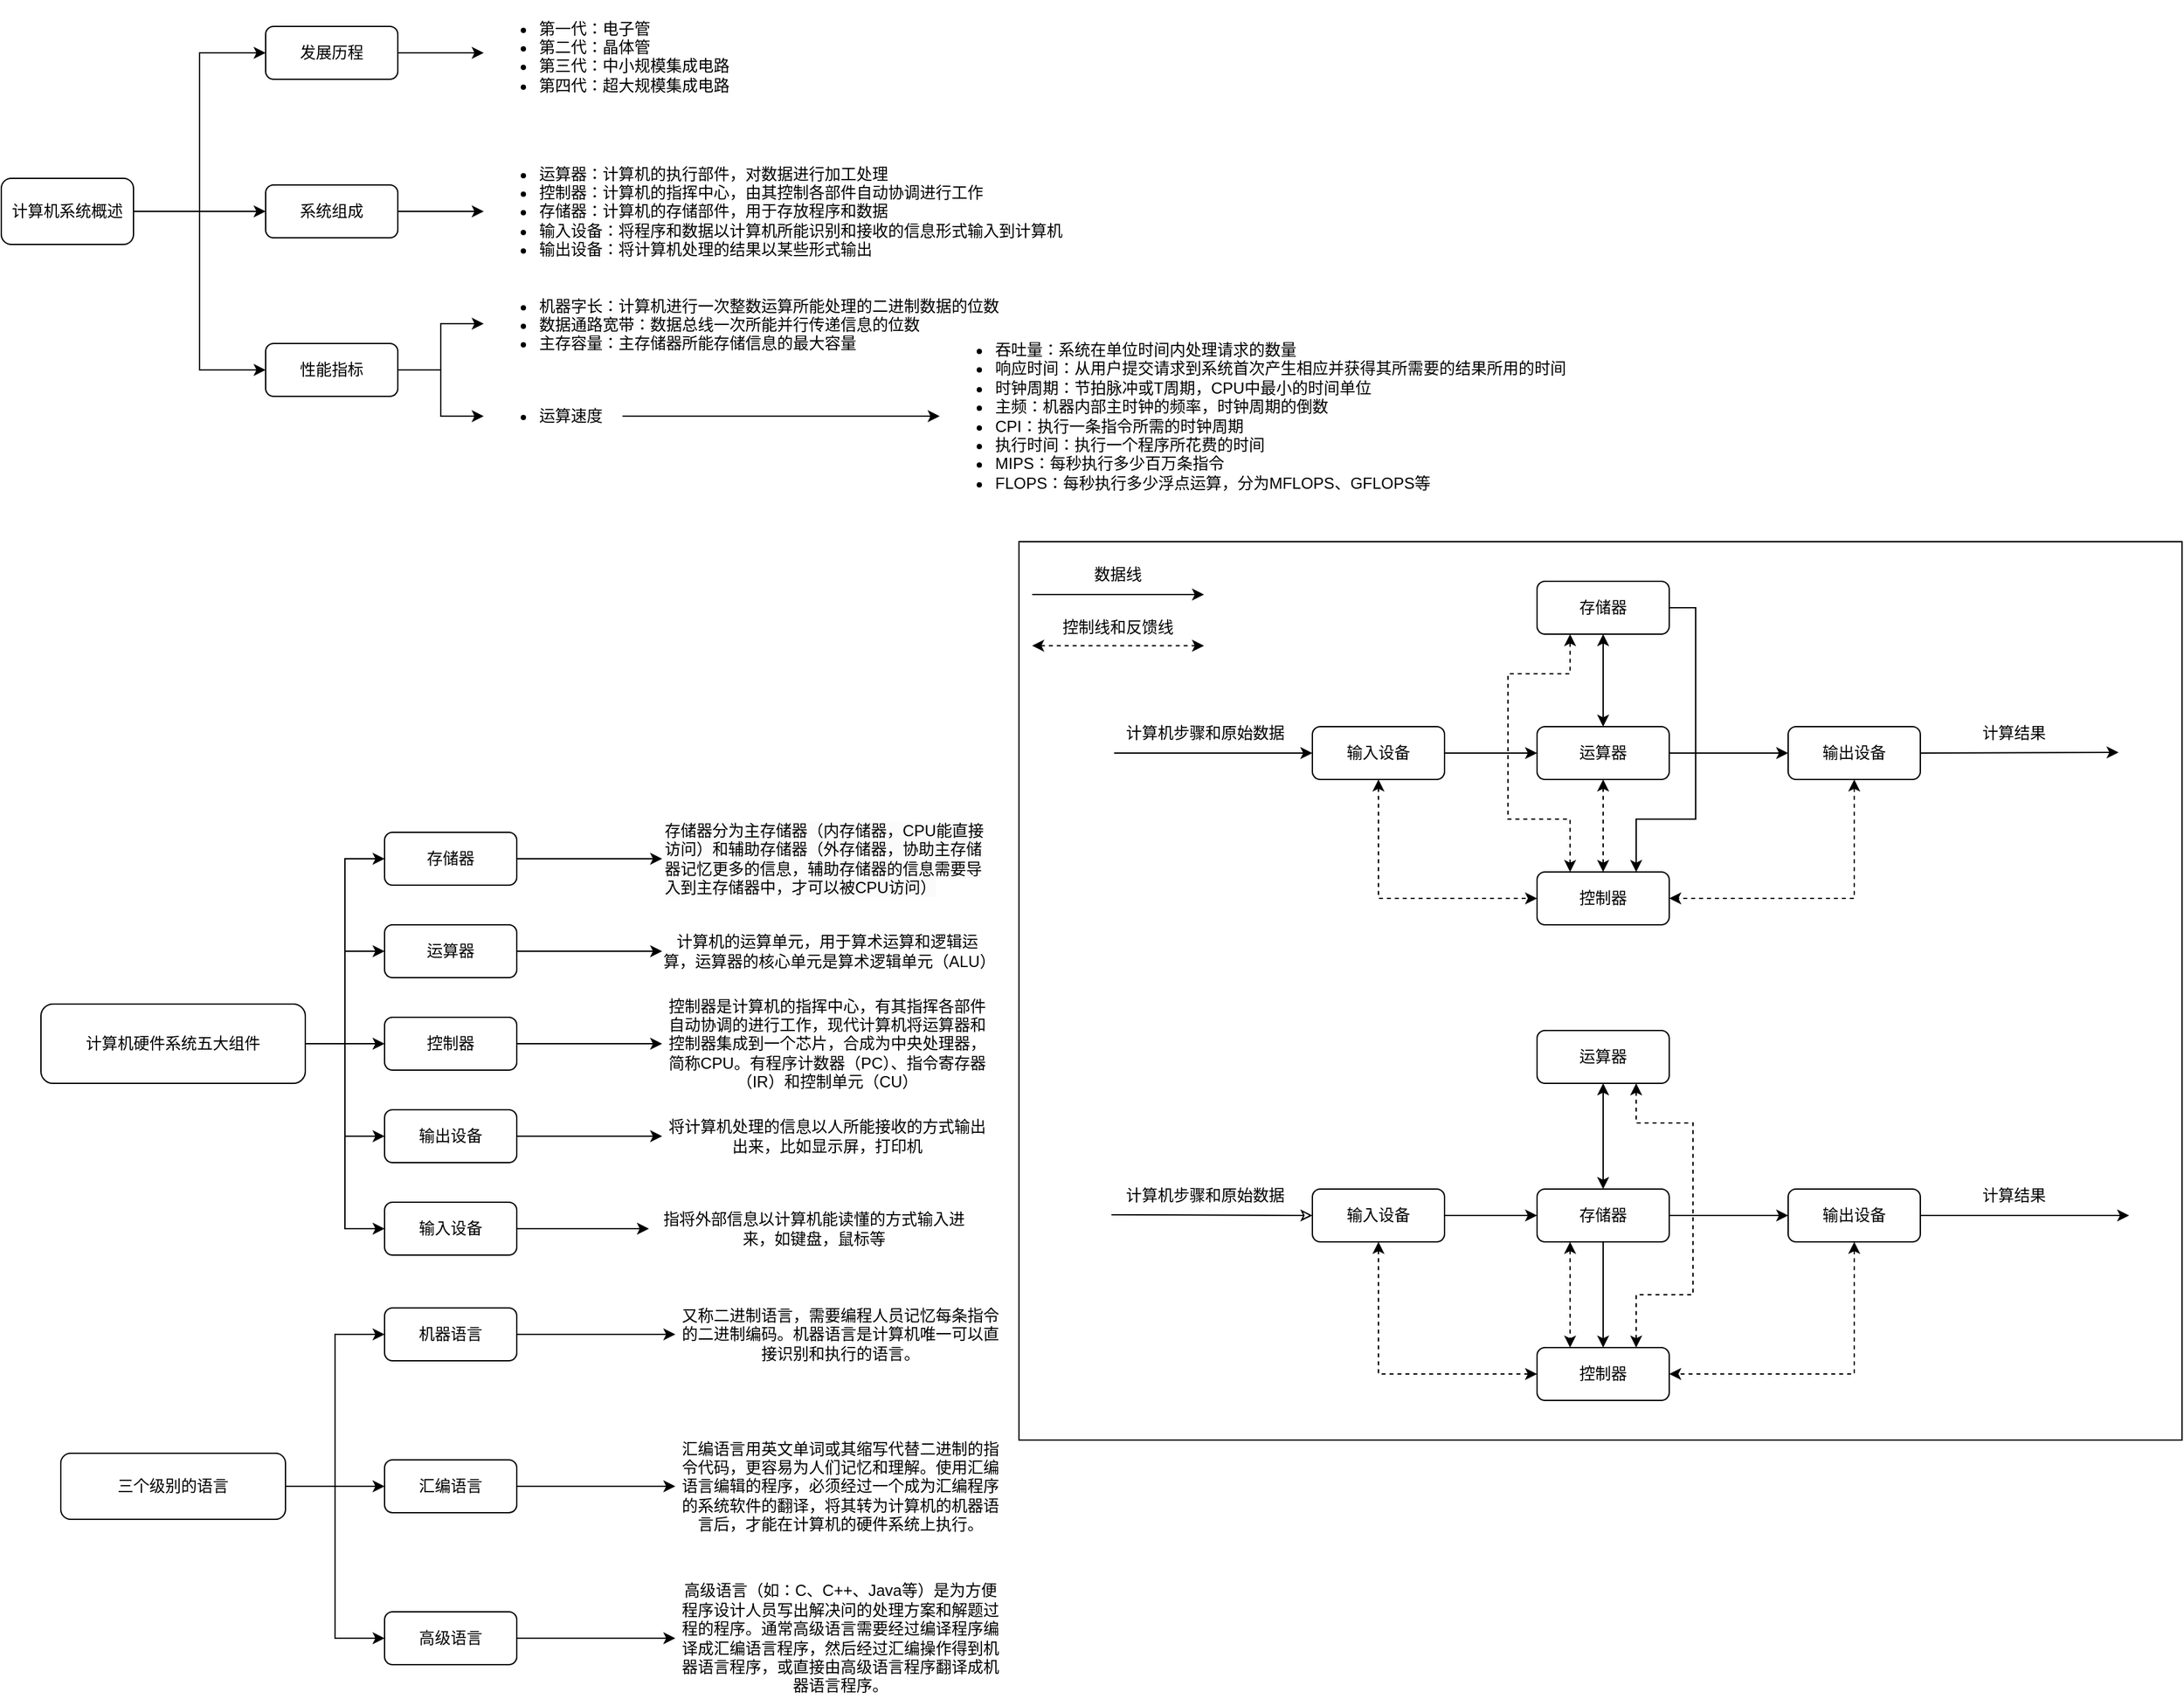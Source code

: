 <mxfile version="26.1.0">
  <diagram name="CCP" id="nR3JaGaRlC4lCCBSw3mZ">
    <mxGraphModel dx="2625" dy="1458" grid="1" gridSize="10" guides="1" tooltips="1" connect="1" arrows="1" fold="1" page="1" pageScale="1" pageWidth="827" pageHeight="1169" math="0" shadow="0">
      <root>
        <mxCell id="0" />
        <mxCell id="1" parent="0" />
        <mxCell id="mIOnsa2vIn2mk9zmd3Gr-7" style="edgeStyle=orthogonalEdgeStyle;rounded=0;orthogonalLoop=1;jettySize=auto;html=1;exitX=1;exitY=0.5;exitDx=0;exitDy=0;entryX=0;entryY=0.5;entryDx=0;entryDy=0;" parent="1" source="mIOnsa2vIn2mk9zmd3Gr-1" target="mIOnsa2vIn2mk9zmd3Gr-4" edge="1">
          <mxGeometry relative="1" as="geometry" />
        </mxCell>
        <mxCell id="mIOnsa2vIn2mk9zmd3Gr-8" style="edgeStyle=orthogonalEdgeStyle;rounded=0;orthogonalLoop=1;jettySize=auto;html=1;exitX=1;exitY=0.5;exitDx=0;exitDy=0;entryX=0;entryY=0.5;entryDx=0;entryDy=0;" parent="1" source="mIOnsa2vIn2mk9zmd3Gr-1" target="mIOnsa2vIn2mk9zmd3Gr-5" edge="1">
          <mxGeometry relative="1" as="geometry" />
        </mxCell>
        <mxCell id="mIOnsa2vIn2mk9zmd3Gr-9" style="edgeStyle=orthogonalEdgeStyle;rounded=0;orthogonalLoop=1;jettySize=auto;html=1;exitX=1;exitY=0.5;exitDx=0;exitDy=0;entryX=0;entryY=0.5;entryDx=0;entryDy=0;" parent="1" source="mIOnsa2vIn2mk9zmd3Gr-1" target="mIOnsa2vIn2mk9zmd3Gr-6" edge="1">
          <mxGeometry relative="1" as="geometry" />
        </mxCell>
        <mxCell id="mIOnsa2vIn2mk9zmd3Gr-1" value="计算机系统概述" style="rounded=1;whiteSpace=wrap;html=1;" parent="1" vertex="1">
          <mxGeometry y="135" width="100" height="50" as="geometry" />
        </mxCell>
        <mxCell id="mIOnsa2vIn2mk9zmd3Gr-11" style="edgeStyle=orthogonalEdgeStyle;rounded=0;orthogonalLoop=1;jettySize=auto;html=1;exitX=1;exitY=0.5;exitDx=0;exitDy=0;" parent="1" source="mIOnsa2vIn2mk9zmd3Gr-4" target="mIOnsa2vIn2mk9zmd3Gr-10" edge="1">
          <mxGeometry relative="1" as="geometry" />
        </mxCell>
        <mxCell id="mIOnsa2vIn2mk9zmd3Gr-4" value="发展历程" style="rounded=1;whiteSpace=wrap;html=1;" parent="1" vertex="1">
          <mxGeometry x="200" y="20" width="100" height="40" as="geometry" />
        </mxCell>
        <mxCell id="mIOnsa2vIn2mk9zmd3Gr-13" style="edgeStyle=orthogonalEdgeStyle;rounded=0;orthogonalLoop=1;jettySize=auto;html=1;exitX=1;exitY=0.5;exitDx=0;exitDy=0;" parent="1" source="mIOnsa2vIn2mk9zmd3Gr-5" target="mIOnsa2vIn2mk9zmd3Gr-12" edge="1">
          <mxGeometry relative="1" as="geometry" />
        </mxCell>
        <mxCell id="mIOnsa2vIn2mk9zmd3Gr-5" value="系统组成" style="rounded=1;whiteSpace=wrap;html=1;" parent="1" vertex="1">
          <mxGeometry x="200" y="140" width="100" height="40" as="geometry" />
        </mxCell>
        <mxCell id="mIOnsa2vIn2mk9zmd3Gr-16" style="edgeStyle=orthogonalEdgeStyle;rounded=0;orthogonalLoop=1;jettySize=auto;html=1;exitX=1;exitY=0.5;exitDx=0;exitDy=0;" parent="1" source="mIOnsa2vIn2mk9zmd3Gr-6" target="mIOnsa2vIn2mk9zmd3Gr-14" edge="1">
          <mxGeometry relative="1" as="geometry" />
        </mxCell>
        <mxCell id="mIOnsa2vIn2mk9zmd3Gr-17" style="edgeStyle=orthogonalEdgeStyle;rounded=0;orthogonalLoop=1;jettySize=auto;html=1;exitX=1;exitY=0.5;exitDx=0;exitDy=0;entryX=0;entryY=0.5;entryDx=0;entryDy=0;" parent="1" source="mIOnsa2vIn2mk9zmd3Gr-6" target="mIOnsa2vIn2mk9zmd3Gr-15" edge="1">
          <mxGeometry relative="1" as="geometry" />
        </mxCell>
        <mxCell id="mIOnsa2vIn2mk9zmd3Gr-6" value="性能指标" style="rounded=1;whiteSpace=wrap;html=1;" parent="1" vertex="1">
          <mxGeometry x="200" y="260" width="100" height="40" as="geometry" />
        </mxCell>
        <mxCell id="mIOnsa2vIn2mk9zmd3Gr-10" value="&lt;ul&gt;&lt;li&gt;第一代：电子管&lt;/li&gt;&lt;li&gt;第二代：晶体管&lt;/li&gt;&lt;li&gt;第三代：中小规模集成电路&lt;/li&gt;&lt;li&gt;第四代：超大规模集成电路&lt;/li&gt;&lt;/ul&gt;" style="text;strokeColor=none;fillColor=none;html=1;whiteSpace=wrap;verticalAlign=middle;overflow=hidden;" parent="1" vertex="1">
          <mxGeometry x="365" width="186" height="80" as="geometry" />
        </mxCell>
        <mxCell id="mIOnsa2vIn2mk9zmd3Gr-12" value="&lt;ul&gt;&lt;li&gt;运算器：计算机的执行部件，对数据进行加工处理&lt;/li&gt;&lt;li&gt;控制器：计算机的指挥中心，由其控制各部件自动协调进行工作&lt;/li&gt;&lt;li&gt;存储器：计算机的存储部件，用于存放程序和数据&lt;/li&gt;&lt;li&gt;输入设备：将程序和数据以计算机所能识别和接收的信息形式输入到计算机&lt;/li&gt;&lt;li&gt;输出设备：将计算机处理的结果以某些形式输出&lt;/li&gt;&lt;/ul&gt;" style="text;strokeColor=none;fillColor=none;html=1;whiteSpace=wrap;verticalAlign=middle;overflow=hidden;" parent="1" vertex="1">
          <mxGeometry x="365" y="110" width="445" height="100" as="geometry" />
        </mxCell>
        <mxCell id="mIOnsa2vIn2mk9zmd3Gr-14" value="&lt;ul&gt;&lt;li&gt;机器字长：计算机进行一次整数运算所能处理的二进制数据的位数&lt;/li&gt;&lt;li&gt;数据通路宽带：数据总线一次所能并行传递信息的位数&lt;/li&gt;&lt;li&gt;主存容量：主存储器所能存储信息的最大容量&lt;/li&gt;&lt;/ul&gt;" style="text;strokeColor=none;fillColor=none;html=1;whiteSpace=wrap;verticalAlign=middle;overflow=hidden;" parent="1" vertex="1">
          <mxGeometry x="365" y="210" width="445" height="70" as="geometry" />
        </mxCell>
        <mxCell id="mIOnsa2vIn2mk9zmd3Gr-20" style="edgeStyle=orthogonalEdgeStyle;rounded=0;orthogonalLoop=1;jettySize=auto;html=1;exitX=1;exitY=0.5;exitDx=0;exitDy=0;entryX=0;entryY=0.5;entryDx=0;entryDy=0;" parent="1" source="mIOnsa2vIn2mk9zmd3Gr-15" target="mIOnsa2vIn2mk9zmd3Gr-19" edge="1">
          <mxGeometry relative="1" as="geometry" />
        </mxCell>
        <mxCell id="mIOnsa2vIn2mk9zmd3Gr-15" value="&lt;ul&gt;&lt;li&gt;运算速度&lt;/li&gt;&lt;/ul&gt;" style="text;strokeColor=none;fillColor=none;html=1;whiteSpace=wrap;verticalAlign=middle;overflow=hidden;" parent="1" vertex="1">
          <mxGeometry x="365" y="280" width="105" height="70" as="geometry" />
        </mxCell>
        <mxCell id="mIOnsa2vIn2mk9zmd3Gr-19" value="&lt;ul&gt;&lt;li&gt;吞吐量：系统在单位时间内处理请求的数量&lt;/li&gt;&lt;li&gt;响应时间：从用户提交请求到系统首次产生相应并获得其所需要的结果所用的时间&lt;/li&gt;&lt;li&gt;时钟周期：节拍脉冲或T周期，CPU中最小的时间单位&lt;/li&gt;&lt;li&gt;主频：机器内部主时钟的频率，时钟周期的倒数&lt;/li&gt;&lt;li&gt;CPI：执行一条指令所需的时钟周期&lt;/li&gt;&lt;li&gt;执行时间：执行一个程序所花费的时间&lt;/li&gt;&lt;li&gt;MIPS：每秒执行多少百万条指令&lt;/li&gt;&lt;li&gt;FLOPS：每秒执行多少浮点运算，分为MFLOPS、GFLOPS等&lt;/li&gt;&lt;/ul&gt;" style="text;strokeColor=none;fillColor=none;html=1;whiteSpace=wrap;verticalAlign=middle;overflow=hidden;" parent="1" vertex="1">
          <mxGeometry x="710" y="240" width="490" height="150" as="geometry" />
        </mxCell>
        <mxCell id="D1-KSbCiV9eVaUhj1SAp-1" value="" style="rounded=0;whiteSpace=wrap;html=1;" vertex="1" parent="1">
          <mxGeometry x="770" y="410" width="880" height="680" as="geometry" />
        </mxCell>
        <mxCell id="D1-KSbCiV9eVaUhj1SAp-2" style="edgeStyle=orthogonalEdgeStyle;rounded=0;orthogonalLoop=1;jettySize=auto;html=1;exitX=1;exitY=0.5;exitDx=0;exitDy=0;entryX=0;entryY=0.5;entryDx=0;entryDy=0;" edge="1" parent="1" source="D1-KSbCiV9eVaUhj1SAp-7" target="D1-KSbCiV9eVaUhj1SAp-8">
          <mxGeometry relative="1" as="geometry" />
        </mxCell>
        <mxCell id="D1-KSbCiV9eVaUhj1SAp-3" style="edgeStyle=orthogonalEdgeStyle;rounded=0;orthogonalLoop=1;jettySize=auto;html=1;exitX=1;exitY=0.5;exitDx=0;exitDy=0;entryX=0;entryY=0.5;entryDx=0;entryDy=0;" edge="1" parent="1" source="D1-KSbCiV9eVaUhj1SAp-7" target="D1-KSbCiV9eVaUhj1SAp-9">
          <mxGeometry relative="1" as="geometry" />
        </mxCell>
        <mxCell id="D1-KSbCiV9eVaUhj1SAp-4" style="edgeStyle=orthogonalEdgeStyle;rounded=0;orthogonalLoop=1;jettySize=auto;html=1;exitX=1;exitY=0.5;exitDx=0;exitDy=0;" edge="1" parent="1" source="D1-KSbCiV9eVaUhj1SAp-7" target="D1-KSbCiV9eVaUhj1SAp-10">
          <mxGeometry relative="1" as="geometry" />
        </mxCell>
        <mxCell id="D1-KSbCiV9eVaUhj1SAp-5" style="edgeStyle=orthogonalEdgeStyle;rounded=0;orthogonalLoop=1;jettySize=auto;html=1;exitX=1;exitY=0.5;exitDx=0;exitDy=0;entryX=0;entryY=0.5;entryDx=0;entryDy=0;" edge="1" parent="1" source="D1-KSbCiV9eVaUhj1SAp-7" target="D1-KSbCiV9eVaUhj1SAp-11">
          <mxGeometry relative="1" as="geometry" />
        </mxCell>
        <mxCell id="D1-KSbCiV9eVaUhj1SAp-6" style="edgeStyle=orthogonalEdgeStyle;rounded=0;orthogonalLoop=1;jettySize=auto;html=1;exitX=1;exitY=0.5;exitDx=0;exitDy=0;entryX=0;entryY=0.5;entryDx=0;entryDy=0;" edge="1" parent="1" source="D1-KSbCiV9eVaUhj1SAp-7" target="D1-KSbCiV9eVaUhj1SAp-12">
          <mxGeometry relative="1" as="geometry" />
        </mxCell>
        <mxCell id="D1-KSbCiV9eVaUhj1SAp-7" value="计算机硬件系统五大组件" style="rounded=1;whiteSpace=wrap;html=1;" vertex="1" parent="1">
          <mxGeometry x="30" y="760" width="200" height="60" as="geometry" />
        </mxCell>
        <mxCell id="D1-KSbCiV9eVaUhj1SAp-62" style="edgeStyle=orthogonalEdgeStyle;rounded=0;orthogonalLoop=1;jettySize=auto;html=1;exitX=1;exitY=0.5;exitDx=0;exitDy=0;" edge="1" parent="1" source="D1-KSbCiV9eVaUhj1SAp-8" target="D1-KSbCiV9eVaUhj1SAp-61">
          <mxGeometry relative="1" as="geometry" />
        </mxCell>
        <mxCell id="D1-KSbCiV9eVaUhj1SAp-8" value="存储器" style="rounded=1;whiteSpace=wrap;html=1;" vertex="1" parent="1">
          <mxGeometry x="290" y="630" width="100" height="40" as="geometry" />
        </mxCell>
        <mxCell id="D1-KSbCiV9eVaUhj1SAp-58" style="edgeStyle=orthogonalEdgeStyle;rounded=0;orthogonalLoop=1;jettySize=auto;html=1;exitX=1;exitY=0.5;exitDx=0;exitDy=0;entryX=0;entryY=0.5;entryDx=0;entryDy=0;" edge="1" parent="1" source="D1-KSbCiV9eVaUhj1SAp-9" target="D1-KSbCiV9eVaUhj1SAp-57">
          <mxGeometry relative="1" as="geometry" />
        </mxCell>
        <mxCell id="D1-KSbCiV9eVaUhj1SAp-9" value="运算器" style="rounded=1;whiteSpace=wrap;html=1;" vertex="1" parent="1">
          <mxGeometry x="290" y="700" width="100" height="40" as="geometry" />
        </mxCell>
        <mxCell id="D1-KSbCiV9eVaUhj1SAp-56" style="edgeStyle=orthogonalEdgeStyle;rounded=0;orthogonalLoop=1;jettySize=auto;html=1;exitX=1;exitY=0.5;exitDx=0;exitDy=0;" edge="1" parent="1" source="D1-KSbCiV9eVaUhj1SAp-10" target="D1-KSbCiV9eVaUhj1SAp-55">
          <mxGeometry relative="1" as="geometry" />
        </mxCell>
        <mxCell id="D1-KSbCiV9eVaUhj1SAp-10" value="控制器" style="rounded=1;whiteSpace=wrap;html=1;" vertex="1" parent="1">
          <mxGeometry x="290" y="770" width="100" height="40" as="geometry" />
        </mxCell>
        <mxCell id="D1-KSbCiV9eVaUhj1SAp-54" style="edgeStyle=orthogonalEdgeStyle;rounded=0;orthogonalLoop=1;jettySize=auto;html=1;exitX=1;exitY=0.5;exitDx=0;exitDy=0;entryX=0;entryY=0.5;entryDx=0;entryDy=0;" edge="1" parent="1" source="D1-KSbCiV9eVaUhj1SAp-11" target="D1-KSbCiV9eVaUhj1SAp-53">
          <mxGeometry relative="1" as="geometry" />
        </mxCell>
        <mxCell id="D1-KSbCiV9eVaUhj1SAp-11" value="输出设备" style="rounded=1;whiteSpace=wrap;html=1;" vertex="1" parent="1">
          <mxGeometry x="290" y="840" width="100" height="40" as="geometry" />
        </mxCell>
        <mxCell id="D1-KSbCiV9eVaUhj1SAp-52" style="edgeStyle=orthogonalEdgeStyle;rounded=0;orthogonalLoop=1;jettySize=auto;html=1;exitX=1;exitY=0.5;exitDx=0;exitDy=0;" edge="1" parent="1" source="D1-KSbCiV9eVaUhj1SAp-12" target="D1-KSbCiV9eVaUhj1SAp-51">
          <mxGeometry relative="1" as="geometry" />
        </mxCell>
        <mxCell id="D1-KSbCiV9eVaUhj1SAp-12" value="输入设备" style="rounded=1;whiteSpace=wrap;html=1;" vertex="1" parent="1">
          <mxGeometry x="290" y="910" width="100" height="40" as="geometry" />
        </mxCell>
        <mxCell id="D1-KSbCiV9eVaUhj1SAp-13" style="edgeStyle=orthogonalEdgeStyle;rounded=0;orthogonalLoop=1;jettySize=auto;html=1;exitX=1;exitY=0.5;exitDx=0;exitDy=0;entryX=0.75;entryY=0;entryDx=0;entryDy=0;" edge="1" parent="1" source="D1-KSbCiV9eVaUhj1SAp-15" target="D1-KSbCiV9eVaUhj1SAp-20">
          <mxGeometry relative="1" as="geometry">
            <Array as="points">
              <mxPoint x="1282" y="460" />
              <mxPoint x="1282" y="620" />
              <mxPoint x="1237" y="620" />
            </Array>
          </mxGeometry>
        </mxCell>
        <mxCell id="D1-KSbCiV9eVaUhj1SAp-14" style="edgeStyle=orthogonalEdgeStyle;rounded=0;orthogonalLoop=1;jettySize=auto;html=1;exitX=0.5;exitY=1;exitDx=0;exitDy=0;startArrow=classic;startFill=1;" edge="1" parent="1" source="D1-KSbCiV9eVaUhj1SAp-15" target="D1-KSbCiV9eVaUhj1SAp-18">
          <mxGeometry relative="1" as="geometry" />
        </mxCell>
        <mxCell id="D1-KSbCiV9eVaUhj1SAp-15" value="存储器" style="rounded=1;whiteSpace=wrap;html=1;" vertex="1" parent="1">
          <mxGeometry x="1162" y="440" width="100" height="40" as="geometry" />
        </mxCell>
        <mxCell id="D1-KSbCiV9eVaUhj1SAp-16" style="edgeStyle=orthogonalEdgeStyle;rounded=0;orthogonalLoop=1;jettySize=auto;html=1;exitX=1;exitY=0.5;exitDx=0;exitDy=0;" edge="1" parent="1" source="D1-KSbCiV9eVaUhj1SAp-18" target="D1-KSbCiV9eVaUhj1SAp-23">
          <mxGeometry relative="1" as="geometry" />
        </mxCell>
        <mxCell id="D1-KSbCiV9eVaUhj1SAp-17" style="edgeStyle=orthogonalEdgeStyle;rounded=0;orthogonalLoop=1;jettySize=auto;html=1;exitX=0.5;exitY=1;exitDx=0;exitDy=0;dashed=1;startArrow=classic;startFill=1;" edge="1" parent="1" source="D1-KSbCiV9eVaUhj1SAp-18" target="D1-KSbCiV9eVaUhj1SAp-20">
          <mxGeometry relative="1" as="geometry" />
        </mxCell>
        <mxCell id="D1-KSbCiV9eVaUhj1SAp-18" value="运算器" style="rounded=1;whiteSpace=wrap;html=1;" vertex="1" parent="1">
          <mxGeometry x="1162" y="550" width="100" height="40" as="geometry" />
        </mxCell>
        <mxCell id="D1-KSbCiV9eVaUhj1SAp-19" style="edgeStyle=orthogonalEdgeStyle;rounded=0;orthogonalLoop=1;jettySize=auto;html=1;exitX=0.25;exitY=0;exitDx=0;exitDy=0;entryX=0.25;entryY=1;entryDx=0;entryDy=0;dashed=1;startArrow=classic;startFill=1;" edge="1" parent="1" source="D1-KSbCiV9eVaUhj1SAp-20" target="D1-KSbCiV9eVaUhj1SAp-15">
          <mxGeometry relative="1" as="geometry">
            <Array as="points">
              <mxPoint x="1187" y="620" />
              <mxPoint x="1140" y="620" />
              <mxPoint x="1140" y="510" />
              <mxPoint x="1187" y="510" />
            </Array>
          </mxGeometry>
        </mxCell>
        <mxCell id="D1-KSbCiV9eVaUhj1SAp-20" value="控制器" style="rounded=1;whiteSpace=wrap;html=1;" vertex="1" parent="1">
          <mxGeometry x="1162" y="660" width="100" height="40" as="geometry" />
        </mxCell>
        <mxCell id="D1-KSbCiV9eVaUhj1SAp-21" style="edgeStyle=orthogonalEdgeStyle;rounded=0;orthogonalLoop=1;jettySize=auto;html=1;exitX=0.5;exitY=1;exitDx=0;exitDy=0;entryX=1;entryY=0.5;entryDx=0;entryDy=0;startArrow=classic;startFill=1;dashed=1;" edge="1" parent="1" source="D1-KSbCiV9eVaUhj1SAp-23" target="D1-KSbCiV9eVaUhj1SAp-20">
          <mxGeometry relative="1" as="geometry" />
        </mxCell>
        <mxCell id="D1-KSbCiV9eVaUhj1SAp-22" style="edgeStyle=orthogonalEdgeStyle;rounded=0;orthogonalLoop=1;jettySize=auto;html=1;exitX=1;exitY=0.5;exitDx=0;exitDy=0;" edge="1" parent="1" source="D1-KSbCiV9eVaUhj1SAp-23">
          <mxGeometry relative="1" as="geometry">
            <mxPoint x="1602" y="569.5" as="targetPoint" />
          </mxGeometry>
        </mxCell>
        <mxCell id="D1-KSbCiV9eVaUhj1SAp-23" value="输出设备" style="rounded=1;whiteSpace=wrap;html=1;" vertex="1" parent="1">
          <mxGeometry x="1352" y="550" width="100" height="40" as="geometry" />
        </mxCell>
        <mxCell id="D1-KSbCiV9eVaUhj1SAp-24" style="edgeStyle=orthogonalEdgeStyle;rounded=0;orthogonalLoop=1;jettySize=auto;html=1;exitX=1;exitY=0.5;exitDx=0;exitDy=0;" edge="1" parent="1" source="D1-KSbCiV9eVaUhj1SAp-27" target="D1-KSbCiV9eVaUhj1SAp-18">
          <mxGeometry relative="1" as="geometry" />
        </mxCell>
        <mxCell id="D1-KSbCiV9eVaUhj1SAp-25" style="edgeStyle=orthogonalEdgeStyle;rounded=0;orthogonalLoop=1;jettySize=auto;html=1;exitX=0.5;exitY=1;exitDx=0;exitDy=0;entryX=0;entryY=0.5;entryDx=0;entryDy=0;startArrow=classic;startFill=1;dashed=1;" edge="1" parent="1" source="D1-KSbCiV9eVaUhj1SAp-27" target="D1-KSbCiV9eVaUhj1SAp-20">
          <mxGeometry relative="1" as="geometry" />
        </mxCell>
        <mxCell id="D1-KSbCiV9eVaUhj1SAp-26" style="edgeStyle=orthogonalEdgeStyle;rounded=0;orthogonalLoop=1;jettySize=auto;html=1;exitX=0;exitY=0.5;exitDx=0;exitDy=0;endArrow=none;startFill=1;startArrow=classic;" edge="1" parent="1" source="D1-KSbCiV9eVaUhj1SAp-27">
          <mxGeometry relative="1" as="geometry">
            <mxPoint x="842" y="570" as="targetPoint" />
          </mxGeometry>
        </mxCell>
        <mxCell id="D1-KSbCiV9eVaUhj1SAp-27" value="输入设备" style="rounded=1;whiteSpace=wrap;html=1;" vertex="1" parent="1">
          <mxGeometry x="992" y="550" width="100" height="40" as="geometry" />
        </mxCell>
        <mxCell id="D1-KSbCiV9eVaUhj1SAp-28" value="计算机步骤和原始数据" style="text;html=1;align=center;verticalAlign=middle;whiteSpace=wrap;rounded=0;" vertex="1" parent="1">
          <mxGeometry x="840" y="540" width="142" height="30" as="geometry" />
        </mxCell>
        <mxCell id="D1-KSbCiV9eVaUhj1SAp-29" value="计算结果" style="text;html=1;align=center;verticalAlign=middle;whiteSpace=wrap;rounded=0;" vertex="1" parent="1">
          <mxGeometry x="1452" y="540" width="142" height="30" as="geometry" />
        </mxCell>
        <mxCell id="D1-KSbCiV9eVaUhj1SAp-30" style="edgeStyle=orthogonalEdgeStyle;rounded=0;orthogonalLoop=1;jettySize=auto;html=1;exitX=0.5;exitY=0;exitDx=0;exitDy=0;entryX=0.5;entryY=1;entryDx=0;entryDy=0;startArrow=classic;startFill=1;" edge="1" parent="1" source="D1-KSbCiV9eVaUhj1SAp-34" target="D1-KSbCiV9eVaUhj1SAp-36">
          <mxGeometry relative="1" as="geometry" />
        </mxCell>
        <mxCell id="D1-KSbCiV9eVaUhj1SAp-31" style="edgeStyle=orthogonalEdgeStyle;rounded=0;orthogonalLoop=1;jettySize=auto;html=1;exitX=1;exitY=0.5;exitDx=0;exitDy=0;" edge="1" parent="1" source="D1-KSbCiV9eVaUhj1SAp-34" target="D1-KSbCiV9eVaUhj1SAp-40">
          <mxGeometry relative="1" as="geometry" />
        </mxCell>
        <mxCell id="D1-KSbCiV9eVaUhj1SAp-32" style="edgeStyle=orthogonalEdgeStyle;rounded=0;orthogonalLoop=1;jettySize=auto;html=1;exitX=0.25;exitY=1;exitDx=0;exitDy=0;entryX=0.25;entryY=0;entryDx=0;entryDy=0;dashed=1;startArrow=classic;startFill=1;" edge="1" parent="1" source="D1-KSbCiV9eVaUhj1SAp-34" target="D1-KSbCiV9eVaUhj1SAp-37">
          <mxGeometry relative="1" as="geometry" />
        </mxCell>
        <mxCell id="D1-KSbCiV9eVaUhj1SAp-33" style="edgeStyle=orthogonalEdgeStyle;rounded=0;orthogonalLoop=1;jettySize=auto;html=1;exitX=0.5;exitY=1;exitDx=0;exitDy=0;" edge="1" parent="1" source="D1-KSbCiV9eVaUhj1SAp-34" target="D1-KSbCiV9eVaUhj1SAp-37">
          <mxGeometry relative="1" as="geometry" />
        </mxCell>
        <mxCell id="D1-KSbCiV9eVaUhj1SAp-34" value="存储器" style="rounded=1;whiteSpace=wrap;html=1;" vertex="1" parent="1">
          <mxGeometry x="1162" y="900" width="100" height="40" as="geometry" />
        </mxCell>
        <mxCell id="D1-KSbCiV9eVaUhj1SAp-35" style="edgeStyle=orthogonalEdgeStyle;rounded=0;orthogonalLoop=1;jettySize=auto;html=1;exitX=0.75;exitY=1;exitDx=0;exitDy=0;entryX=0.75;entryY=0;entryDx=0;entryDy=0;dashed=1;startArrow=classic;startFill=1;" edge="1" parent="1" source="D1-KSbCiV9eVaUhj1SAp-36" target="D1-KSbCiV9eVaUhj1SAp-37">
          <mxGeometry relative="1" as="geometry">
            <Array as="points">
              <mxPoint x="1237" y="850" />
              <mxPoint x="1280" y="850" />
              <mxPoint x="1280" y="980" />
              <mxPoint x="1237" y="980" />
            </Array>
          </mxGeometry>
        </mxCell>
        <mxCell id="D1-KSbCiV9eVaUhj1SAp-36" value="运算器" style="rounded=1;whiteSpace=wrap;html=1;" vertex="1" parent="1">
          <mxGeometry x="1162" y="780" width="100" height="40" as="geometry" />
        </mxCell>
        <mxCell id="D1-KSbCiV9eVaUhj1SAp-37" value="控制器" style="rounded=1;whiteSpace=wrap;html=1;" vertex="1" parent="1">
          <mxGeometry x="1162" y="1020" width="100" height="40" as="geometry" />
        </mxCell>
        <mxCell id="D1-KSbCiV9eVaUhj1SAp-38" style="edgeStyle=orthogonalEdgeStyle;rounded=0;orthogonalLoop=1;jettySize=auto;html=1;exitX=0.5;exitY=1;exitDx=0;exitDy=0;entryX=1;entryY=0.5;entryDx=0;entryDy=0;startArrow=classic;startFill=1;dashed=1;" edge="1" parent="1" source="D1-KSbCiV9eVaUhj1SAp-40" target="D1-KSbCiV9eVaUhj1SAp-37">
          <mxGeometry relative="1" as="geometry" />
        </mxCell>
        <mxCell id="D1-KSbCiV9eVaUhj1SAp-39" style="edgeStyle=orthogonalEdgeStyle;rounded=0;orthogonalLoop=1;jettySize=auto;html=1;exitX=1;exitY=0.5;exitDx=0;exitDy=0;" edge="1" parent="1" source="D1-KSbCiV9eVaUhj1SAp-40">
          <mxGeometry relative="1" as="geometry">
            <mxPoint x="1610" y="920" as="targetPoint" />
          </mxGeometry>
        </mxCell>
        <mxCell id="D1-KSbCiV9eVaUhj1SAp-40" value="输出设备" style="rounded=1;whiteSpace=wrap;html=1;" vertex="1" parent="1">
          <mxGeometry x="1352" y="900" width="100" height="40" as="geometry" />
        </mxCell>
        <mxCell id="D1-KSbCiV9eVaUhj1SAp-41" style="edgeStyle=orthogonalEdgeStyle;rounded=0;orthogonalLoop=1;jettySize=auto;html=1;exitX=1;exitY=0.5;exitDx=0;exitDy=0;" edge="1" parent="1" source="D1-KSbCiV9eVaUhj1SAp-44" target="D1-KSbCiV9eVaUhj1SAp-34">
          <mxGeometry relative="1" as="geometry" />
        </mxCell>
        <mxCell id="D1-KSbCiV9eVaUhj1SAp-42" style="edgeStyle=orthogonalEdgeStyle;rounded=0;orthogonalLoop=1;jettySize=auto;html=1;exitX=0.5;exitY=1;exitDx=0;exitDy=0;entryX=0;entryY=0.5;entryDx=0;entryDy=0;startArrow=classic;startFill=1;dashed=1;" edge="1" parent="1" source="D1-KSbCiV9eVaUhj1SAp-44" target="D1-KSbCiV9eVaUhj1SAp-37">
          <mxGeometry relative="1" as="geometry" />
        </mxCell>
        <mxCell id="D1-KSbCiV9eVaUhj1SAp-43" style="edgeStyle=orthogonalEdgeStyle;rounded=0;orthogonalLoop=1;jettySize=auto;html=1;exitX=0;exitY=0.5;exitDx=0;exitDy=0;endArrow=none;endFill=1;startArrow=classic;startFill=0;" edge="1" parent="1" source="D1-KSbCiV9eVaUhj1SAp-44">
          <mxGeometry relative="1" as="geometry">
            <mxPoint x="840" y="919.5" as="targetPoint" />
          </mxGeometry>
        </mxCell>
        <mxCell id="D1-KSbCiV9eVaUhj1SAp-44" value="输入设备" style="rounded=1;whiteSpace=wrap;html=1;" vertex="1" parent="1">
          <mxGeometry x="992" y="900" width="100" height="40" as="geometry" />
        </mxCell>
        <mxCell id="D1-KSbCiV9eVaUhj1SAp-45" value="计算机步骤和原始数据" style="text;html=1;align=center;verticalAlign=middle;whiteSpace=wrap;rounded=0;" vertex="1" parent="1">
          <mxGeometry x="840" y="890" width="142" height="30" as="geometry" />
        </mxCell>
        <mxCell id="D1-KSbCiV9eVaUhj1SAp-46" value="计算结果" style="text;html=1;align=center;verticalAlign=middle;whiteSpace=wrap;rounded=0;" vertex="1" parent="1">
          <mxGeometry x="1452" y="890" width="142" height="30" as="geometry" />
        </mxCell>
        <mxCell id="D1-KSbCiV9eVaUhj1SAp-47" value="" style="endArrow=none;startArrow=classic;html=1;rounded=0;startFill=1;" edge="1" parent="1">
          <mxGeometry width="50" height="50" relative="1" as="geometry">
            <mxPoint x="910" y="450" as="sourcePoint" />
            <mxPoint x="779.998" y="450" as="targetPoint" />
          </mxGeometry>
        </mxCell>
        <mxCell id="D1-KSbCiV9eVaUhj1SAp-48" value="" style="endArrow=classic;startArrow=classic;html=1;rounded=0;startFill=1;dashed=1;endFill=1;" edge="1" parent="1">
          <mxGeometry width="50" height="50" relative="1" as="geometry">
            <mxPoint x="910" y="488.75" as="sourcePoint" />
            <mxPoint x="779.998" y="488.75" as="targetPoint" />
          </mxGeometry>
        </mxCell>
        <mxCell id="D1-KSbCiV9eVaUhj1SAp-49" value="数据线" style="text;html=1;align=center;verticalAlign=middle;whiteSpace=wrap;rounded=0;" vertex="1" parent="1">
          <mxGeometry x="780" y="420" width="130" height="30" as="geometry" />
        </mxCell>
        <mxCell id="D1-KSbCiV9eVaUhj1SAp-50" value="控制线和反馈线" style="text;html=1;align=center;verticalAlign=middle;whiteSpace=wrap;rounded=0;" vertex="1" parent="1">
          <mxGeometry x="780" y="460" width="130" height="30" as="geometry" />
        </mxCell>
        <mxCell id="D1-KSbCiV9eVaUhj1SAp-51" value="指将外部信息以计算机能读懂的方式输入进来，如键盘，鼠标等" style="text;html=1;align=center;verticalAlign=middle;whiteSpace=wrap;rounded=0;" vertex="1" parent="1">
          <mxGeometry x="490" y="915" width="250" height="30" as="geometry" />
        </mxCell>
        <mxCell id="D1-KSbCiV9eVaUhj1SAp-53" value="将计算机处理的信息以人所能接收的方式输出出来，比如显示屏，打印机" style="text;html=1;align=center;verticalAlign=middle;whiteSpace=wrap;rounded=0;" vertex="1" parent="1">
          <mxGeometry x="500" y="845" width="250" height="30" as="geometry" />
        </mxCell>
        <mxCell id="D1-KSbCiV9eVaUhj1SAp-55" value="控制器是计算机的指挥中心，有其指挥各部件自动协调的进行工作，现代计算机将运算器和控制器集成到一个芯片，合成为中央处理器，简称CPU。有程序计数器（PC）、指令寄存器（IR）和控制单元（CU）" style="text;html=1;align=center;verticalAlign=middle;whiteSpace=wrap;rounded=0;" vertex="1" parent="1">
          <mxGeometry x="500" y="750" width="250" height="80" as="geometry" />
        </mxCell>
        <mxCell id="D1-KSbCiV9eVaUhj1SAp-57" value="计算机的运算单元，用于算术运算和逻辑运算，运算器的核心单元是算术逻辑单元（ALU）" style="text;html=1;align=center;verticalAlign=middle;whiteSpace=wrap;rounded=0;" vertex="1" parent="1">
          <mxGeometry x="500" y="697.5" width="250" height="45" as="geometry" />
        </mxCell>
        <mxCell id="D1-KSbCiV9eVaUhj1SAp-61" value="&lt;span style=&quot;color: rgb(0, 0, 0); font-family: Helvetica; font-size: 12px; font-style: normal; font-variant-ligatures: normal; font-variant-caps: normal; font-weight: 400; letter-spacing: normal; orphans: 2; text-align: center; text-indent: 0px; text-transform: none; widows: 2; word-spacing: 0px; -webkit-text-stroke-width: 0px; white-space: normal; background-color: rgb(251, 251, 251); text-decoration-thickness: initial; text-decoration-style: initial; text-decoration-color: initial; display: inline !important; float: none;&quot;&gt;存储器分为主存储器（内存储器，CPU能直接访问）和辅助存储器（外存储器，协助主存储器记忆更多的信息，辅助存储器的信息需要导入到主存储器中，才可以被CPU访问）&lt;/span&gt;" style="text;whiteSpace=wrap;html=1;" vertex="1" parent="1">
          <mxGeometry x="500" y="615" width="250" height="70" as="geometry" />
        </mxCell>
        <mxCell id="D1-KSbCiV9eVaUhj1SAp-67" style="edgeStyle=orthogonalEdgeStyle;rounded=0;orthogonalLoop=1;jettySize=auto;html=1;exitX=1;exitY=0.5;exitDx=0;exitDy=0;entryX=0;entryY=0.5;entryDx=0;entryDy=0;" edge="1" parent="1" source="D1-KSbCiV9eVaUhj1SAp-63" target="D1-KSbCiV9eVaUhj1SAp-64">
          <mxGeometry relative="1" as="geometry" />
        </mxCell>
        <mxCell id="D1-KSbCiV9eVaUhj1SAp-68" style="edgeStyle=orthogonalEdgeStyle;rounded=0;orthogonalLoop=1;jettySize=auto;html=1;exitX=1;exitY=0.5;exitDx=0;exitDy=0;entryX=0;entryY=0.5;entryDx=0;entryDy=0;" edge="1" parent="1" source="D1-KSbCiV9eVaUhj1SAp-63" target="D1-KSbCiV9eVaUhj1SAp-65">
          <mxGeometry relative="1" as="geometry" />
        </mxCell>
        <mxCell id="D1-KSbCiV9eVaUhj1SAp-69" style="edgeStyle=orthogonalEdgeStyle;rounded=0;orthogonalLoop=1;jettySize=auto;html=1;exitX=1;exitY=0.5;exitDx=0;exitDy=0;entryX=0;entryY=0.5;entryDx=0;entryDy=0;" edge="1" parent="1" source="D1-KSbCiV9eVaUhj1SAp-63" target="D1-KSbCiV9eVaUhj1SAp-66">
          <mxGeometry relative="1" as="geometry" />
        </mxCell>
        <mxCell id="D1-KSbCiV9eVaUhj1SAp-63" value="三个级别的语言" style="rounded=1;whiteSpace=wrap;html=1;" vertex="1" parent="1">
          <mxGeometry x="45" y="1100" width="170" height="50" as="geometry" />
        </mxCell>
        <mxCell id="D1-KSbCiV9eVaUhj1SAp-71" style="edgeStyle=orthogonalEdgeStyle;rounded=0;orthogonalLoop=1;jettySize=auto;html=1;exitX=1;exitY=0.5;exitDx=0;exitDy=0;" edge="1" parent="1" source="D1-KSbCiV9eVaUhj1SAp-64" target="D1-KSbCiV9eVaUhj1SAp-70">
          <mxGeometry relative="1" as="geometry" />
        </mxCell>
        <mxCell id="D1-KSbCiV9eVaUhj1SAp-64" value="机器语言" style="rounded=1;whiteSpace=wrap;html=1;" vertex="1" parent="1">
          <mxGeometry x="290" y="990" width="100" height="40" as="geometry" />
        </mxCell>
        <mxCell id="D1-KSbCiV9eVaUhj1SAp-73" style="edgeStyle=orthogonalEdgeStyle;rounded=0;orthogonalLoop=1;jettySize=auto;html=1;exitX=1;exitY=0.5;exitDx=0;exitDy=0;entryX=0;entryY=0.5;entryDx=0;entryDy=0;" edge="1" parent="1" source="D1-KSbCiV9eVaUhj1SAp-65" target="D1-KSbCiV9eVaUhj1SAp-72">
          <mxGeometry relative="1" as="geometry" />
        </mxCell>
        <mxCell id="D1-KSbCiV9eVaUhj1SAp-65" value="汇编语言" style="rounded=1;whiteSpace=wrap;html=1;" vertex="1" parent="1">
          <mxGeometry x="290" y="1105" width="100" height="40" as="geometry" />
        </mxCell>
        <mxCell id="D1-KSbCiV9eVaUhj1SAp-75" style="edgeStyle=orthogonalEdgeStyle;rounded=0;orthogonalLoop=1;jettySize=auto;html=1;exitX=1;exitY=0.5;exitDx=0;exitDy=0;" edge="1" parent="1" source="D1-KSbCiV9eVaUhj1SAp-66" target="D1-KSbCiV9eVaUhj1SAp-74">
          <mxGeometry relative="1" as="geometry" />
        </mxCell>
        <mxCell id="D1-KSbCiV9eVaUhj1SAp-66" value="高级语言" style="rounded=1;whiteSpace=wrap;html=1;" vertex="1" parent="1">
          <mxGeometry x="290" y="1220" width="100" height="40" as="geometry" />
        </mxCell>
        <mxCell id="D1-KSbCiV9eVaUhj1SAp-70" value="又称二进制语言，需要编程人员记忆每条指令的二进制编码。机器语言是计算机唯一可以直接识别和执行的语言。" style="text;html=1;align=center;verticalAlign=middle;whiteSpace=wrap;rounded=0;" vertex="1" parent="1">
          <mxGeometry x="510" y="982.5" width="250" height="55" as="geometry" />
        </mxCell>
        <mxCell id="D1-KSbCiV9eVaUhj1SAp-72" value="汇编语言用英文单词或其缩写代替二进制的指令代码，更容易为人们记忆和理解。使用汇编语言编辑的程序，必须经过一个成为汇编程序的系统软件的翻译，将其转为计算机的机器语言后，才能在计算机的硬件系统上执行。" style="text;html=1;align=center;verticalAlign=middle;whiteSpace=wrap;rounded=0;" vertex="1" parent="1">
          <mxGeometry x="510" y="1086.25" width="250" height="77.5" as="geometry" />
        </mxCell>
        <mxCell id="D1-KSbCiV9eVaUhj1SAp-74" value="高级语言（如：C、C++、Java等）是为方便程序设计人员写出解决问的处理方案和解题过程的程序。通常高级语言需要经过编译程序编译成汇编语言程序，然后经过汇编操作得到机器语言程序，或直接由高级语言程序翻译成机器语言程序。" style="text;html=1;align=center;verticalAlign=middle;whiteSpace=wrap;rounded=0;" vertex="1" parent="1">
          <mxGeometry x="510" y="1195" width="250" height="90" as="geometry" />
        </mxCell>
      </root>
    </mxGraphModel>
  </diagram>
</mxfile>
